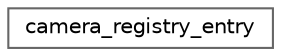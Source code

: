 digraph "Graphical Class Hierarchy"
{
 // LATEX_PDF_SIZE
  bgcolor="transparent";
  edge [fontname=Helvetica,fontsize=10,labelfontname=Helvetica,labelfontsize=10];
  node [fontname=Helvetica,fontsize=10,shape=box,height=0.2,width=0.4];
  rankdir="LR";
  Node0 [id="Node000000",label="camera_registry_entry",height=0.2,width=0.4,color="grey40", fillcolor="white", style="filled",URL="$structcamera__registry__entry.html",tooltip=" "];
}
